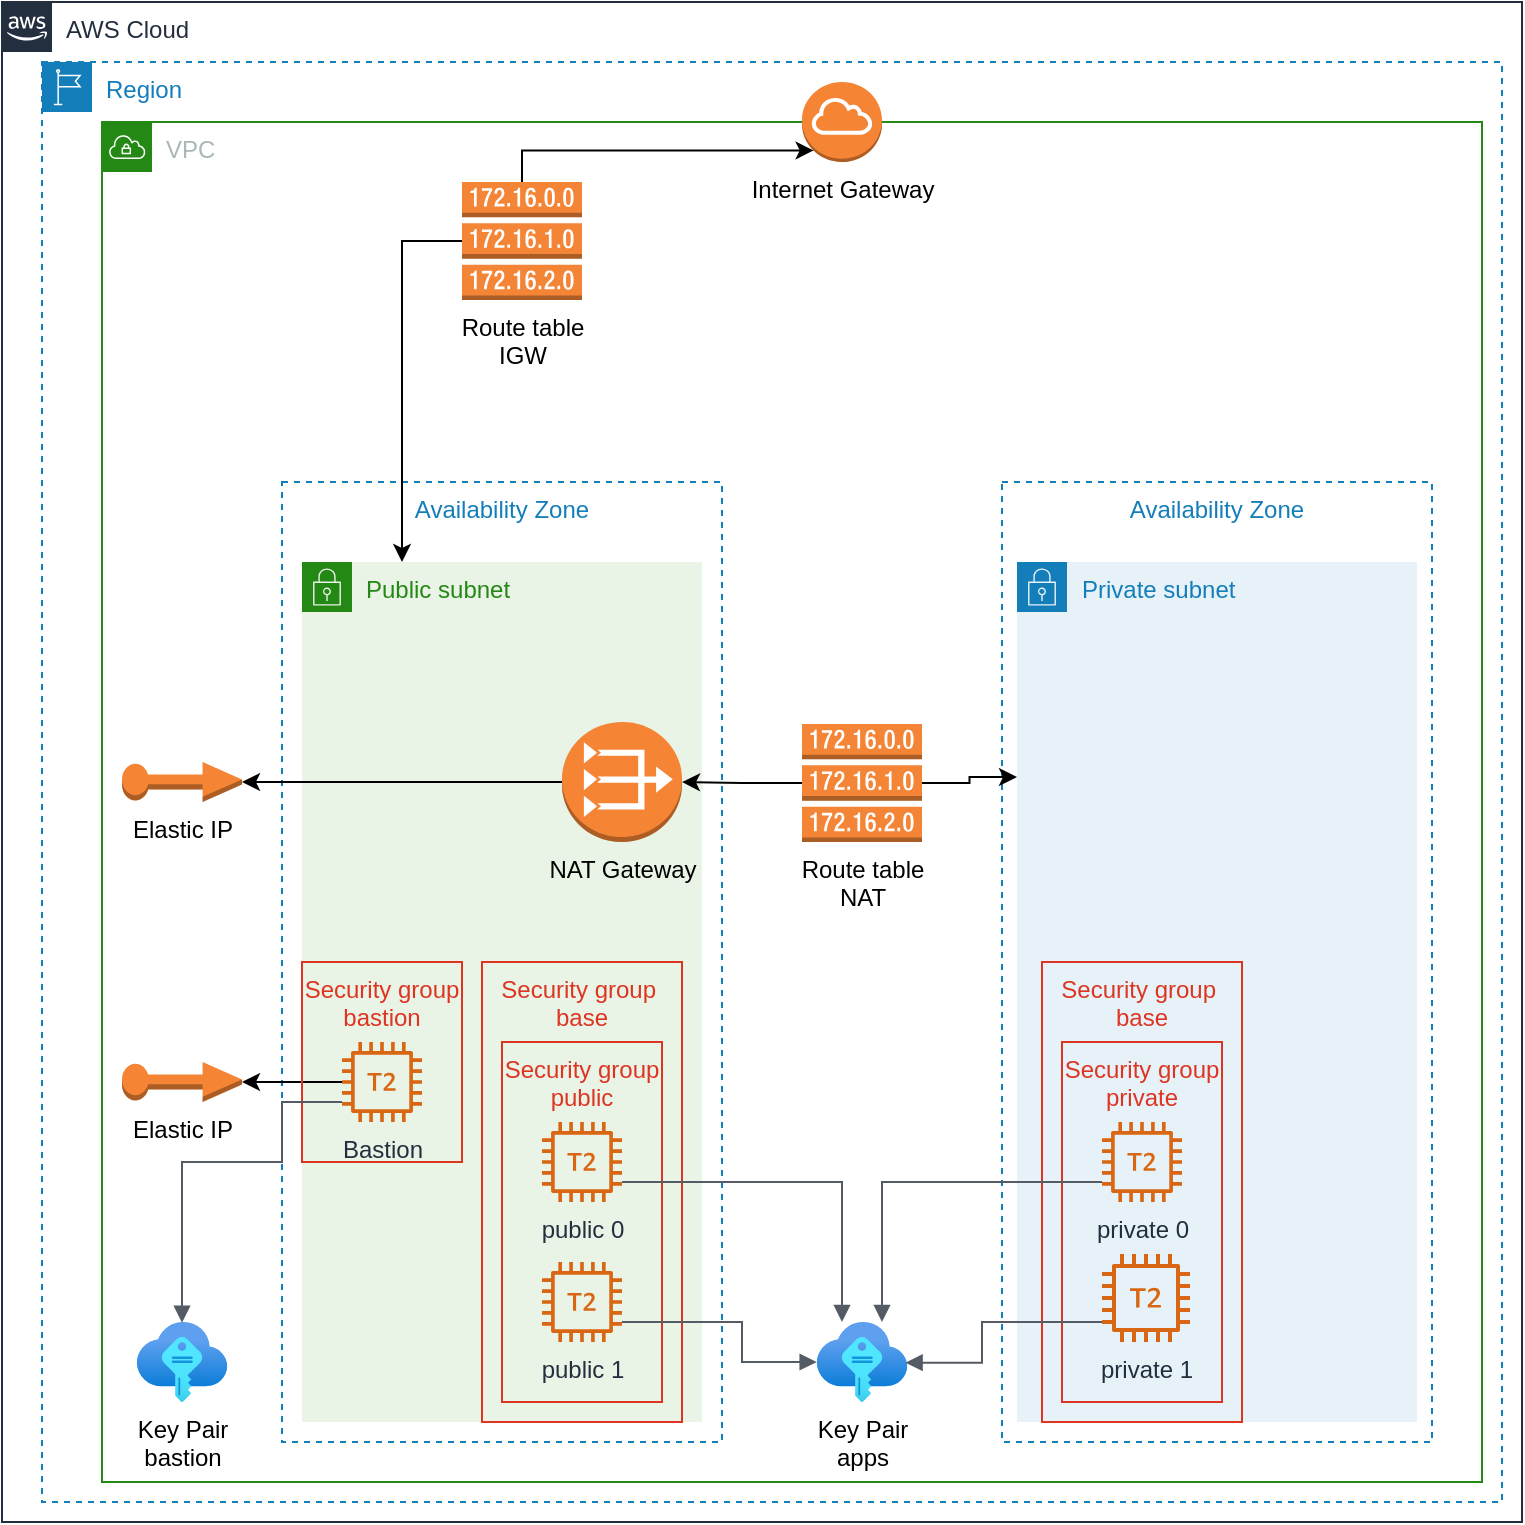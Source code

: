 <mxfile version="14.9.0" type="device"><diagram id="4-WGmqYuI1OYXcZUUlH4" name="Page-1"><mxGraphModel dx="1955" dy="942" grid="1" gridSize="10" guides="1" tooltips="1" connect="1" arrows="1" fold="1" page="1" pageScale="1" pageWidth="827" pageHeight="1169" math="0" shadow="0"><root><mxCell id="0"/><mxCell id="1" parent="0"/><mxCell id="Sc5zBXEPkulKGbA1Vnli-1" value="AWS Cloud" style="points=[[0,0],[0.25,0],[0.5,0],[0.75,0],[1,0],[1,0.25],[1,0.5],[1,0.75],[1,1],[0.75,1],[0.5,1],[0.25,1],[0,1],[0,0.75],[0,0.5],[0,0.25]];outlineConnect=0;gradientColor=none;html=1;whiteSpace=wrap;fontSize=12;fontStyle=0;shape=mxgraph.aws4.group;grIcon=mxgraph.aws4.group_aws_cloud_alt;strokeColor=#232F3E;fillColor=none;verticalAlign=top;align=left;spacingLeft=30;fontColor=#232F3E;dashed=0;" vertex="1" parent="1"><mxGeometry x="40" y="40" width="760" height="760" as="geometry"/></mxCell><mxCell id="Sc5zBXEPkulKGbA1Vnli-3" value="Region" style="points=[[0,0],[0.25,0],[0.5,0],[0.75,0],[1,0],[1,0.25],[1,0.5],[1,0.75],[1,1],[0.75,1],[0.5,1],[0.25,1],[0,1],[0,0.75],[0,0.5],[0,0.25]];outlineConnect=0;gradientColor=none;html=1;whiteSpace=wrap;fontSize=12;fontStyle=0;shape=mxgraph.aws4.group;grIcon=mxgraph.aws4.group_region;strokeColor=#147EBA;fillColor=none;verticalAlign=top;align=left;spacingLeft=30;fontColor=#147EBA;dashed=1;" vertex="1" parent="1"><mxGeometry x="60" y="70" width="730" height="720" as="geometry"/></mxCell><mxCell id="Sc5zBXEPkulKGbA1Vnli-4" value="VPC" style="points=[[0,0],[0.25,0],[0.5,0],[0.75,0],[1,0],[1,0.25],[1,0.5],[1,0.75],[1,1],[0.75,1],[0.5,1],[0.25,1],[0,1],[0,0.75],[0,0.5],[0,0.25]];outlineConnect=0;gradientColor=none;html=1;whiteSpace=wrap;fontSize=12;fontStyle=0;shape=mxgraph.aws4.group;grIcon=mxgraph.aws4.group_vpc;strokeColor=#248814;fillColor=none;verticalAlign=top;align=left;spacingLeft=30;fontColor=#AAB7B8;dashed=0;" vertex="1" parent="1"><mxGeometry x="90" y="100" width="690" height="680" as="geometry"/></mxCell><mxCell id="Sc5zBXEPkulKGbA1Vnli-8" value="Availability Zone" style="fillColor=none;strokeColor=#147EBA;dashed=1;verticalAlign=top;fontStyle=0;fontColor=#147EBA;" vertex="1" parent="1"><mxGeometry x="180" y="280" width="220" height="480" as="geometry"/></mxCell><mxCell id="Sc5zBXEPkulKGbA1Vnli-5" value="Public subnet" style="points=[[0,0],[0.25,0],[0.5,0],[0.75,0],[1,0],[1,0.25],[1,0.5],[1,0.75],[1,1],[0.75,1],[0.5,1],[0.25,1],[0,1],[0,0.75],[0,0.5],[0,0.25]];outlineConnect=0;gradientColor=none;html=1;whiteSpace=wrap;fontSize=12;fontStyle=0;shape=mxgraph.aws4.group;grIcon=mxgraph.aws4.group_security_group;grStroke=0;strokeColor=#248814;fillColor=#E9F3E6;verticalAlign=top;align=left;spacingLeft=30;fontColor=#248814;dashed=0;" vertex="1" parent="1"><mxGeometry x="190" y="320" width="200" height="430" as="geometry"/></mxCell><mxCell id="Sc5zBXEPkulKGbA1Vnli-9" value="Availability Zone" style="fillColor=none;strokeColor=#147EBA;dashed=1;verticalAlign=top;fontStyle=0;fontColor=#147EBA;" vertex="1" parent="1"><mxGeometry x="540" y="280" width="215" height="480" as="geometry"/></mxCell><mxCell id="Sc5zBXEPkulKGbA1Vnli-6" value="Private subnet" style="points=[[0,0],[0.25,0],[0.5,0],[0.75,0],[1,0],[1,0.25],[1,0.5],[1,0.75],[1,1],[0.75,1],[0.5,1],[0.25,1],[0,1],[0,0.75],[0,0.5],[0,0.25]];outlineConnect=0;gradientColor=none;html=1;whiteSpace=wrap;fontSize=12;fontStyle=0;shape=mxgraph.aws4.group;grIcon=mxgraph.aws4.group_security_group;grStroke=0;strokeColor=#147EBA;fillColor=#E6F2F8;verticalAlign=top;align=left;spacingLeft=30;fontColor=#147EBA;dashed=0;" vertex="1" parent="1"><mxGeometry x="547.5" y="320" width="200" height="430" as="geometry"/></mxCell><mxCell id="Sc5zBXEPkulKGbA1Vnli-38" style="edgeStyle=orthogonalEdgeStyle;rounded=0;orthogonalLoop=1;jettySize=auto;html=1;entryX=1;entryY=0.5;entryDx=0;entryDy=0;entryPerimeter=0;" edge="1" parent="1" source="Sc5zBXEPkulKGbA1Vnli-10" target="Sc5zBXEPkulKGbA1Vnli-15"><mxGeometry relative="1" as="geometry"/></mxCell><mxCell id="Sc5zBXEPkulKGbA1Vnli-15" value="Elastic IP" style="outlineConnect=0;dashed=0;verticalLabelPosition=bottom;verticalAlign=top;align=center;html=1;shape=mxgraph.aws3.elastic_ip;fillColor=#F58534;gradientColor=none;" vertex="1" parent="1"><mxGeometry x="100" y="570" width="60" height="20" as="geometry"/></mxCell><mxCell id="Sc5zBXEPkulKGbA1Vnli-20" value="Internet Gateway" style="outlineConnect=0;dashed=0;verticalLabelPosition=bottom;verticalAlign=top;align=center;html=1;shape=mxgraph.aws3.internet_gateway;fillColor=#F58534;gradientColor=none;" vertex="1" parent="1"><mxGeometry x="440" y="80" width="40" height="40" as="geometry"/></mxCell><mxCell id="Sc5zBXEPkulKGbA1Vnli-25" value="Security group &#10;base" style="fillColor=none;strokeColor=#DD3522;verticalAlign=top;fontStyle=0;fontColor=#DD3522;" vertex="1" parent="1"><mxGeometry x="560" y="520" width="100" height="230" as="geometry"/></mxCell><mxCell id="Sc5zBXEPkulKGbA1Vnli-26" value="Security group&#10;private" style="fillColor=none;strokeColor=#DD3522;verticalAlign=top;fontStyle=0;fontColor=#DD3522;" vertex="1" parent="1"><mxGeometry x="570" y="560" width="80" height="180" as="geometry"/></mxCell><mxCell id="Sc5zBXEPkulKGbA1Vnli-13" value="private 1" style="outlineConnect=0;fontColor=#232F3E;gradientColor=none;fillColor=#D86613;strokeColor=none;dashed=0;verticalLabelPosition=bottom;verticalAlign=top;align=center;html=1;fontSize=12;fontStyle=0;aspect=fixed;pointerEvents=1;shape=mxgraph.aws4.t2_instance;" vertex="1" parent="1"><mxGeometry x="590" y="666" width="44" height="44" as="geometry"/></mxCell><mxCell id="Sc5zBXEPkulKGbA1Vnli-14" value="private 0" style="outlineConnect=0;fontColor=#232F3E;gradientColor=none;fillColor=#D86613;strokeColor=none;dashed=0;verticalLabelPosition=bottom;verticalAlign=top;align=center;html=1;fontSize=12;fontStyle=0;aspect=fixed;pointerEvents=1;shape=mxgraph.aws4.t2_instance;" vertex="1" parent="1"><mxGeometry x="590" y="600" width="40" height="40" as="geometry"/></mxCell><mxCell id="Sc5zBXEPkulKGbA1Vnli-22" value="Security group &#10;base" style="fillColor=none;strokeColor=#DD3522;verticalAlign=top;fontStyle=0;fontColor=#DD3522;" vertex="1" parent="1"><mxGeometry x="280" y="520" width="100" height="230" as="geometry"/></mxCell><mxCell id="Sc5zBXEPkulKGbA1Vnli-23" value="Security group&#10;public" style="fillColor=none;strokeColor=#DD3522;verticalAlign=top;fontStyle=0;fontColor=#DD3522;" vertex="1" parent="1"><mxGeometry x="290" y="560" width="80" height="180" as="geometry"/></mxCell><mxCell id="Sc5zBXEPkulKGbA1Vnli-11" value="public 0" style="outlineConnect=0;fontColor=#232F3E;gradientColor=none;fillColor=#D86613;strokeColor=none;dashed=0;verticalLabelPosition=bottom;verticalAlign=top;align=center;html=1;fontSize=12;fontStyle=0;aspect=fixed;pointerEvents=1;shape=mxgraph.aws4.t2_instance;" vertex="1" parent="1"><mxGeometry x="310" y="600" width="40" height="40" as="geometry"/></mxCell><mxCell id="Sc5zBXEPkulKGbA1Vnli-12" value="public 1" style="outlineConnect=0;fontColor=#232F3E;gradientColor=none;fillColor=#D86613;strokeColor=none;dashed=0;verticalLabelPosition=bottom;verticalAlign=top;align=center;html=1;fontSize=12;fontStyle=0;aspect=fixed;pointerEvents=1;shape=mxgraph.aws4.t2_instance;" vertex="1" parent="1"><mxGeometry x="310" y="670" width="40" height="40" as="geometry"/></mxCell><mxCell id="Sc5zBXEPkulKGbA1Vnli-28" style="edgeStyle=orthogonalEdgeStyle;rounded=0;orthogonalLoop=1;jettySize=auto;html=1;exitX=0;exitY=0.5;exitDx=0;exitDy=0;exitPerimeter=0;entryX=0.25;entryY=0;entryDx=0;entryDy=0;" edge="1" parent="1" source="Sc5zBXEPkulKGbA1Vnli-27" target="Sc5zBXEPkulKGbA1Vnli-5"><mxGeometry relative="1" as="geometry"><mxPoint x="240" y="310" as="targetPoint"/><Array as="points"><mxPoint x="240" y="160"/></Array></mxGeometry></mxCell><mxCell id="Sc5zBXEPkulKGbA1Vnli-29" style="edgeStyle=orthogonalEdgeStyle;rounded=0;orthogonalLoop=1;jettySize=auto;html=1;exitX=0.5;exitY=0;exitDx=0;exitDy=0;exitPerimeter=0;entryX=0.145;entryY=0.855;entryDx=0;entryDy=0;entryPerimeter=0;" edge="1" parent="1" source="Sc5zBXEPkulKGbA1Vnli-27" target="Sc5zBXEPkulKGbA1Vnli-20"><mxGeometry relative="1" as="geometry"><Array as="points"><mxPoint x="300" y="114"/></Array></mxGeometry></mxCell><mxCell id="Sc5zBXEPkulKGbA1Vnli-27" value="Route table&lt;br&gt;IGW" style="outlineConnect=0;dashed=0;verticalLabelPosition=bottom;verticalAlign=top;align=center;html=1;shape=mxgraph.aws3.route_table;fillColor=#F58536;gradientColor=none;" vertex="1" parent="1"><mxGeometry x="270" y="130" width="60" height="59" as="geometry"/></mxCell><mxCell id="Sc5zBXEPkulKGbA1Vnli-37" style="edgeStyle=orthogonalEdgeStyle;rounded=0;orthogonalLoop=1;jettySize=auto;html=1;exitX=0;exitY=0.5;exitDx=0;exitDy=0;exitPerimeter=0;entryX=1;entryY=0.5;entryDx=0;entryDy=0;entryPerimeter=0;" edge="1" parent="1" source="Sc5zBXEPkulKGbA1Vnli-31" target="Sc5zBXEPkulKGbA1Vnli-32"><mxGeometry relative="1" as="geometry"/></mxCell><mxCell id="Sc5zBXEPkulKGbA1Vnli-31" value="NAT Gateway" style="outlineConnect=0;dashed=0;verticalLabelPosition=bottom;verticalAlign=top;align=center;html=1;shape=mxgraph.aws3.vpc_nat_gateway;fillColor=#F58534;gradientColor=none;" vertex="1" parent="1"><mxGeometry x="320" y="400" width="60" height="60" as="geometry"/></mxCell><mxCell id="Sc5zBXEPkulKGbA1Vnli-32" value="Elastic IP" style="outlineConnect=0;dashed=0;verticalLabelPosition=bottom;verticalAlign=top;align=center;html=1;shape=mxgraph.aws3.elastic_ip;fillColor=#F58534;gradientColor=none;" vertex="1" parent="1"><mxGeometry x="100" y="420" width="60" height="20" as="geometry"/></mxCell><mxCell id="Sc5zBXEPkulKGbA1Vnli-35" style="edgeStyle=orthogonalEdgeStyle;rounded=0;orthogonalLoop=1;jettySize=auto;html=1;exitX=0;exitY=0.5;exitDx=0;exitDy=0;exitPerimeter=0;entryX=1;entryY=0.5;entryDx=0;entryDy=0;entryPerimeter=0;" edge="1" parent="1" source="Sc5zBXEPkulKGbA1Vnli-34" target="Sc5zBXEPkulKGbA1Vnli-31"><mxGeometry relative="1" as="geometry"/></mxCell><mxCell id="Sc5zBXEPkulKGbA1Vnli-53" style="edgeStyle=orthogonalEdgeStyle;rounded=0;orthogonalLoop=1;jettySize=auto;html=1;exitX=1;exitY=0.5;exitDx=0;exitDy=0;exitPerimeter=0;entryX=0;entryY=0.25;entryDx=0;entryDy=0;" edge="1" parent="1" source="Sc5zBXEPkulKGbA1Vnli-34" target="Sc5zBXEPkulKGbA1Vnli-6"><mxGeometry relative="1" as="geometry"/></mxCell><mxCell id="Sc5zBXEPkulKGbA1Vnli-34" value="Route table&lt;br&gt;NAT" style="outlineConnect=0;dashed=0;verticalLabelPosition=bottom;verticalAlign=top;align=center;html=1;shape=mxgraph.aws3.route_table;fillColor=#F58536;gradientColor=none;" vertex="1" parent="1"><mxGeometry x="440" y="401" width="60" height="59" as="geometry"/></mxCell><mxCell id="Sc5zBXEPkulKGbA1Vnli-24" value="Security group&#10;bastion" style="fillColor=none;strokeColor=#DD3522;verticalAlign=top;fontStyle=0;fontColor=#DD3522;" vertex="1" parent="1"><mxGeometry x="190" y="520" width="80" height="100" as="geometry"/></mxCell><mxCell id="Sc5zBXEPkulKGbA1Vnli-10" value="Bastion" style="outlineConnect=0;fontColor=#232F3E;gradientColor=none;fillColor=#D86613;strokeColor=none;dashed=0;verticalLabelPosition=bottom;verticalAlign=top;align=center;html=1;fontSize=12;fontStyle=0;aspect=fixed;pointerEvents=1;shape=mxgraph.aws4.t2_instance;" vertex="1" parent="1"><mxGeometry x="210" y="560" width="40" height="40" as="geometry"/></mxCell><mxCell id="Sc5zBXEPkulKGbA1Vnli-39" value="Key Pair&lt;br&gt;bastion" style="aspect=fixed;html=1;points=[];align=center;image;fontSize=12;image=img/lib/azure2/other/SSH_Keys.svg;" vertex="1" parent="1"><mxGeometry x="107.34" y="700" width="45.33" height="40" as="geometry"/></mxCell><mxCell id="Sc5zBXEPkulKGbA1Vnli-44" value="" style="edgeStyle=orthogonalEdgeStyle;html=1;endArrow=none;elbow=vertical;startArrow=block;startFill=1;strokeColor=#545B64;rounded=0;exitX=0.5;exitY=0.009;exitDx=0;exitDy=0;exitPerimeter=0;" edge="1" parent="1" source="Sc5zBXEPkulKGbA1Vnli-39" target="Sc5zBXEPkulKGbA1Vnli-10"><mxGeometry width="100" relative="1" as="geometry"><mxPoint x="310" y="870" as="sourcePoint"/><mxPoint x="290" y="850" as="targetPoint"/><Array as="points"><mxPoint x="130" y="620"/><mxPoint x="180" y="620"/><mxPoint x="180" y="590"/></Array></mxGeometry></mxCell><mxCell id="Sc5zBXEPkulKGbA1Vnli-45" value="Key Pair&lt;br&gt;apps" style="aspect=fixed;html=1;points=[];align=center;image;fontSize=12;image=img/lib/azure2/other/SSH_Keys.svg;" vertex="1" parent="1"><mxGeometry x="447.33" y="700" width="45.33" height="40" as="geometry"/></mxCell><mxCell id="Sc5zBXEPkulKGbA1Vnli-47" value="" style="edgeStyle=orthogonalEdgeStyle;html=1;endArrow=none;elbow=vertical;startArrow=block;startFill=1;strokeColor=#545B64;rounded=0;" edge="1" parent="1" source="Sc5zBXEPkulKGbA1Vnli-45" target="Sc5zBXEPkulKGbA1Vnli-12"><mxGeometry width="100" relative="1" as="geometry"><mxPoint x="440" y="720" as="sourcePoint"/><mxPoint x="450" y="870" as="targetPoint"/><Array as="points"><mxPoint x="410" y="720"/><mxPoint x="410" y="700"/></Array></mxGeometry></mxCell><mxCell id="Sc5zBXEPkulKGbA1Vnli-48" value="" style="edgeStyle=orthogonalEdgeStyle;html=1;endArrow=none;elbow=vertical;startArrow=block;startFill=1;strokeColor=#545B64;rounded=0;" edge="1" parent="1" source="Sc5zBXEPkulKGbA1Vnli-45" target="Sc5zBXEPkulKGbA1Vnli-11"><mxGeometry width="100" relative="1" as="geometry"><mxPoint x="454.67" y="670" as="sourcePoint"/><mxPoint x="350" y="650" as="targetPoint"/><Array as="points"><mxPoint x="460" y="630"/></Array></mxGeometry></mxCell><mxCell id="Sc5zBXEPkulKGbA1Vnli-49" value="" style="edgeStyle=orthogonalEdgeStyle;html=1;endArrow=none;elbow=vertical;startArrow=block;startFill=1;strokeColor=#545B64;rounded=0;" edge="1" parent="1" source="Sc5zBXEPkulKGbA1Vnli-45" target="Sc5zBXEPkulKGbA1Vnli-14"><mxGeometry width="100" relative="1" as="geometry"><mxPoint x="499" y="700" as="sourcePoint"/><mxPoint x="360" y="640" as="targetPoint"/><Array as="points"><mxPoint x="480" y="630"/></Array></mxGeometry></mxCell><mxCell id="Sc5zBXEPkulKGbA1Vnli-51" value="" style="edgeStyle=orthogonalEdgeStyle;html=1;endArrow=none;elbow=vertical;startArrow=block;startFill=1;strokeColor=#545B64;rounded=0;exitX=0.981;exitY=0.509;exitDx=0;exitDy=0;exitPerimeter=0;" edge="1" parent="1" source="Sc5zBXEPkulKGbA1Vnli-45" target="Sc5zBXEPkulKGbA1Vnli-13"><mxGeometry width="100" relative="1" as="geometry"><mxPoint x="464.67" y="730" as="sourcePoint"/><mxPoint x="360" y="710" as="targetPoint"/><Array as="points"><mxPoint x="530" y="720"/><mxPoint x="530" y="700"/></Array></mxGeometry></mxCell></root></mxGraphModel></diagram></mxfile>